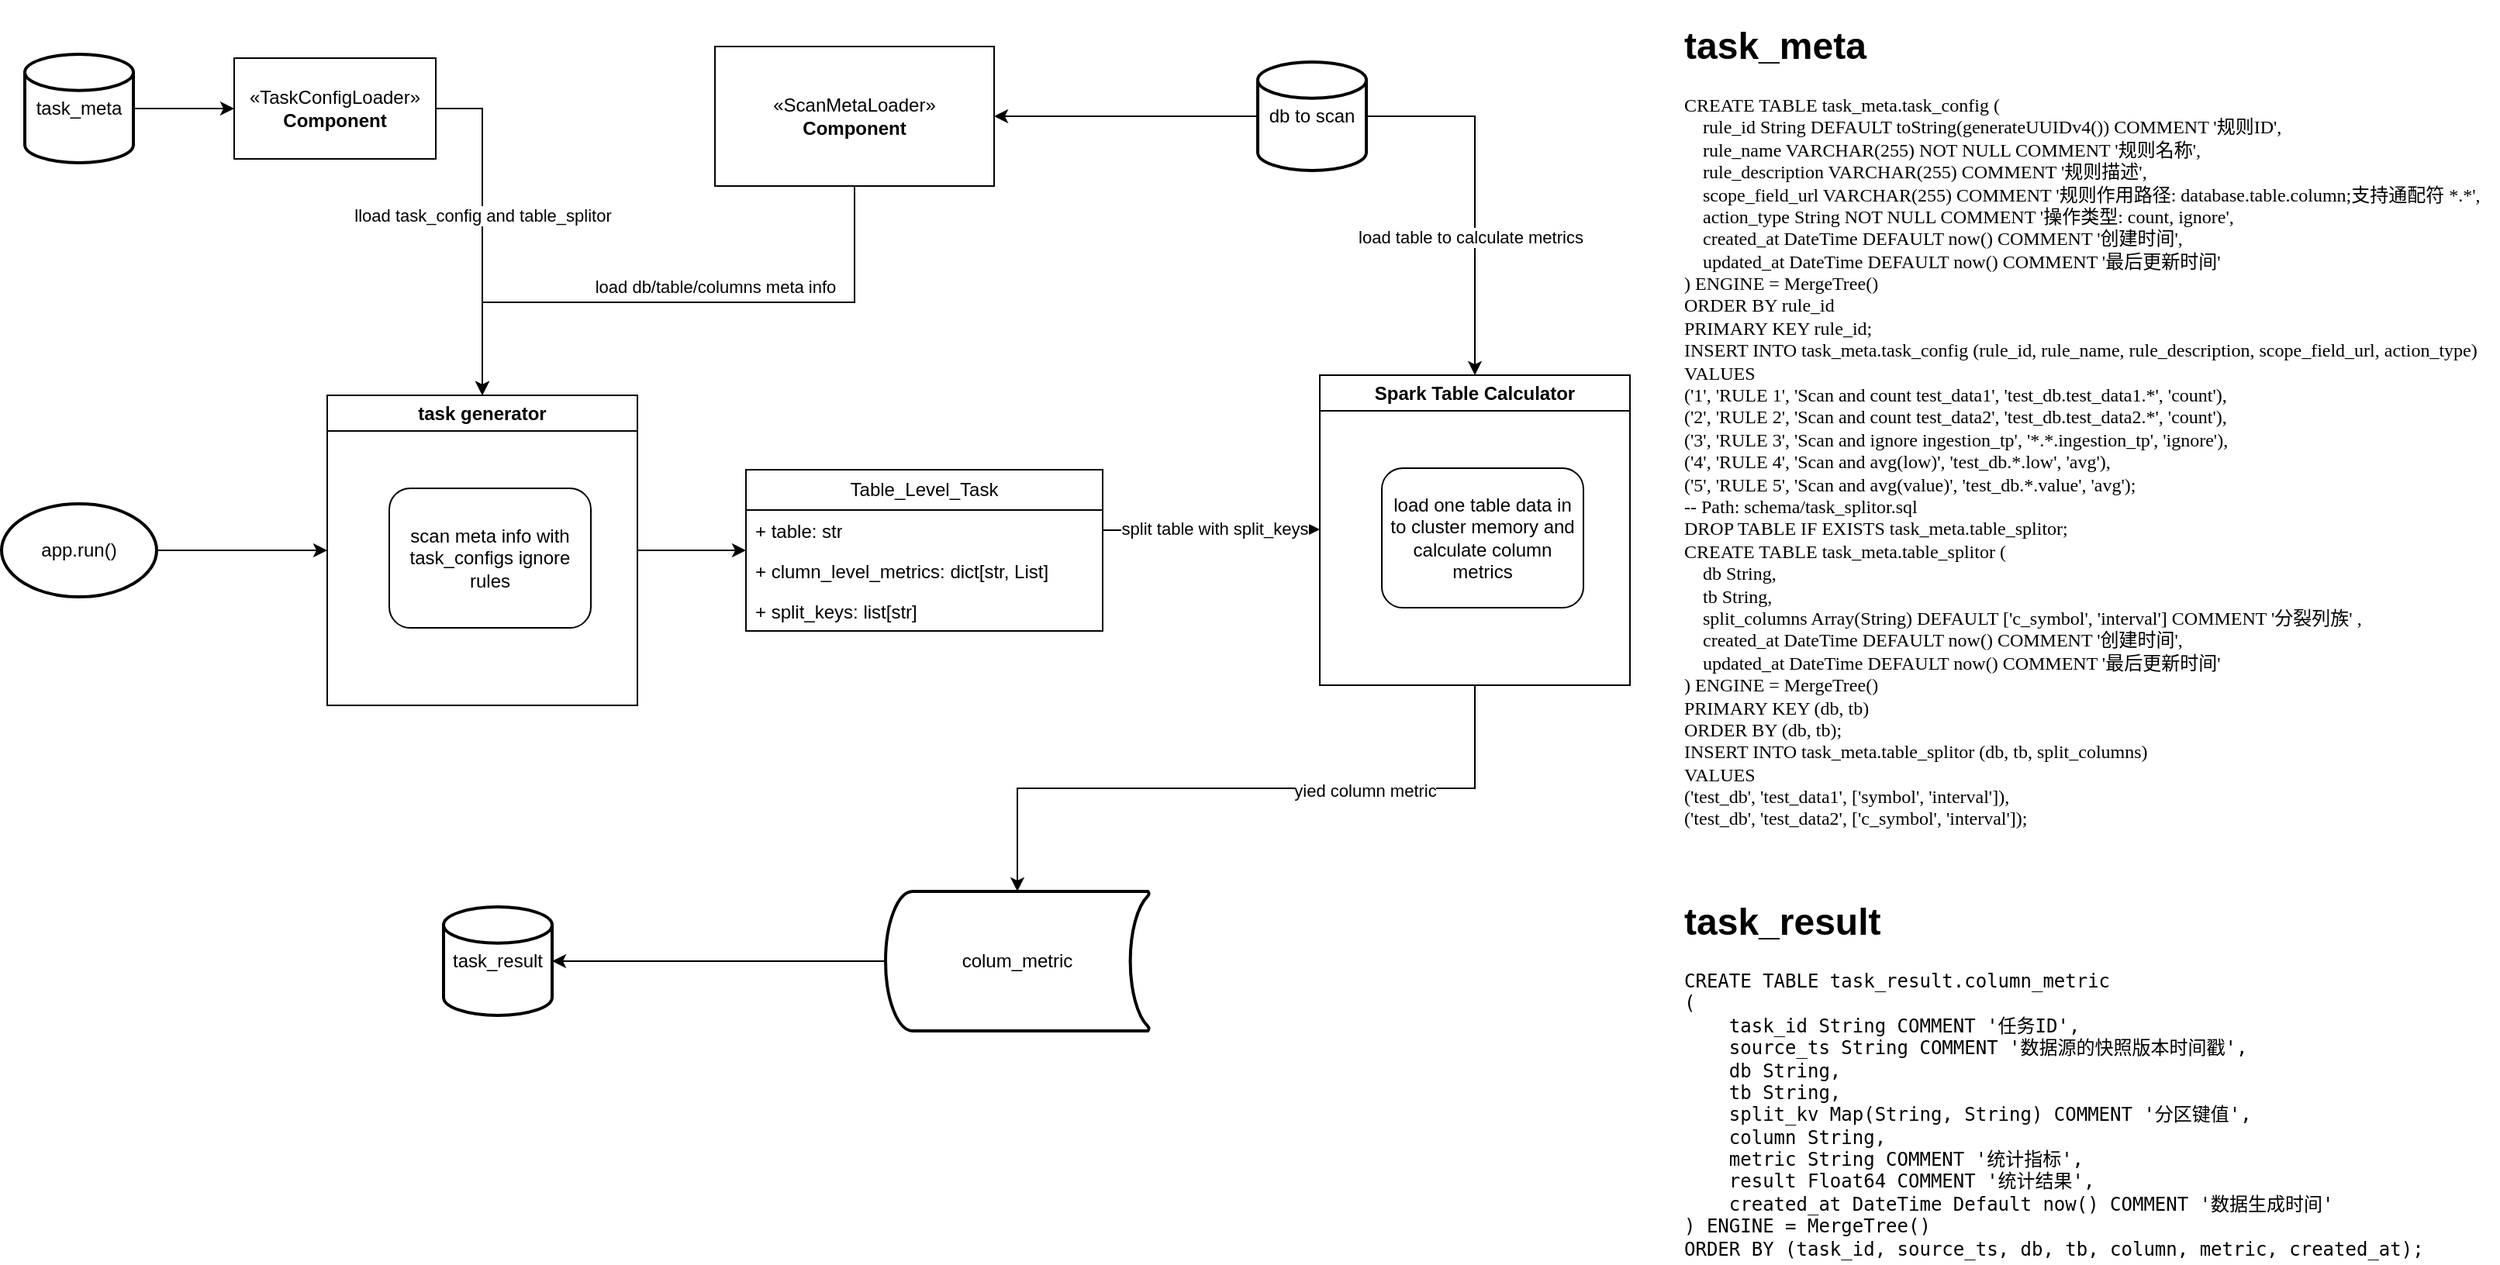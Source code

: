 <mxfile version="22.1.5" type="github">
  <diagram id="C5RBs43oDa-KdzZeNtuy" name="Page-1">
    <mxGraphModel dx="1467" dy="800" grid="1" gridSize="10" guides="1" tooltips="1" connect="1" arrows="1" fold="1" page="1" pageScale="1" pageWidth="1654" pageHeight="2336" math="0" shadow="0">
      <root>
        <mxCell id="WIyWlLk6GJQsqaUBKTNV-0" />
        <mxCell id="WIyWlLk6GJQsqaUBKTNV-1" parent="WIyWlLk6GJQsqaUBKTNV-0" />
        <mxCell id="-YLz3ERWtDPP97lk-IGL-17" style="edgeStyle=orthogonalEdgeStyle;rounded=0;orthogonalLoop=1;jettySize=auto;html=1;exitX=1;exitY=0.5;exitDx=0;exitDy=0;exitPerimeter=0;entryX=0;entryY=0.5;entryDx=0;entryDy=0;" edge="1" parent="WIyWlLk6GJQsqaUBKTNV-1" source="-YLz3ERWtDPP97lk-IGL-0" target="-YLz3ERWtDPP97lk-IGL-15">
          <mxGeometry relative="1" as="geometry" />
        </mxCell>
        <mxCell id="-YLz3ERWtDPP97lk-IGL-0" value="task_meta" style="strokeWidth=2;html=1;shape=mxgraph.flowchart.database;whiteSpace=wrap;" vertex="1" parent="WIyWlLk6GJQsqaUBKTNV-1">
          <mxGeometry x="55" y="70" width="70" height="70" as="geometry" />
        </mxCell>
        <mxCell id="-YLz3ERWtDPP97lk-IGL-26" style="edgeStyle=orthogonalEdgeStyle;rounded=0;orthogonalLoop=1;jettySize=auto;html=1;exitX=0;exitY=0.5;exitDx=0;exitDy=0;exitPerimeter=0;entryX=1;entryY=0.5;entryDx=0;entryDy=0;" edge="1" parent="WIyWlLk6GJQsqaUBKTNV-1" source="-YLz3ERWtDPP97lk-IGL-1" target="-YLz3ERWtDPP97lk-IGL-21">
          <mxGeometry relative="1" as="geometry" />
        </mxCell>
        <mxCell id="-YLz3ERWtDPP97lk-IGL-45" style="edgeStyle=orthogonalEdgeStyle;rounded=0;orthogonalLoop=1;jettySize=auto;html=1;exitX=1;exitY=0.5;exitDx=0;exitDy=0;exitPerimeter=0;entryX=0.5;entryY=0;entryDx=0;entryDy=0;" edge="1" parent="WIyWlLk6GJQsqaUBKTNV-1" source="-YLz3ERWtDPP97lk-IGL-1" target="-YLz3ERWtDPP97lk-IGL-43">
          <mxGeometry relative="1" as="geometry" />
        </mxCell>
        <mxCell id="-YLz3ERWtDPP97lk-IGL-53" value="load table to calculate metrics" style="edgeLabel;html=1;align=center;verticalAlign=middle;resizable=0;points=[];" vertex="1" connectable="0" parent="-YLz3ERWtDPP97lk-IGL-45">
          <mxGeometry x="0.243" y="-3" relative="1" as="geometry">
            <mxPoint as="offset" />
          </mxGeometry>
        </mxCell>
        <mxCell id="-YLz3ERWtDPP97lk-IGL-1" value="db to scan" style="strokeWidth=2;html=1;shape=mxgraph.flowchart.database;whiteSpace=wrap;" vertex="1" parent="WIyWlLk6GJQsqaUBKTNV-1">
          <mxGeometry x="850" y="75" width="70" height="70" as="geometry" />
        </mxCell>
        <mxCell id="-YLz3ERWtDPP97lk-IGL-2" value="task_result" style="strokeWidth=2;html=1;shape=mxgraph.flowchart.database;whiteSpace=wrap;" vertex="1" parent="WIyWlLk6GJQsqaUBKTNV-1">
          <mxGeometry x="325" y="620" width="70" height="70" as="geometry" />
        </mxCell>
        <mxCell id="-YLz3ERWtDPP97lk-IGL-4" style="edgeStyle=orthogonalEdgeStyle;rounded=0;orthogonalLoop=1;jettySize=auto;html=1;exitX=1;exitY=0.5;exitDx=0;exitDy=0;exitPerimeter=0;entryX=0;entryY=0.5;entryDx=0;entryDy=0;" edge="1" parent="WIyWlLk6GJQsqaUBKTNV-1" source="-YLz3ERWtDPP97lk-IGL-3" target="-YLz3ERWtDPP97lk-IGL-5">
          <mxGeometry relative="1" as="geometry">
            <mxPoint x="240" y="330" as="targetPoint" />
          </mxGeometry>
        </mxCell>
        <mxCell id="-YLz3ERWtDPP97lk-IGL-3" value="app.run()" style="strokeWidth=2;html=1;shape=mxgraph.flowchart.start_1;whiteSpace=wrap;" vertex="1" parent="WIyWlLk6GJQsqaUBKTNV-1">
          <mxGeometry x="40" y="360" width="100" height="60" as="geometry" />
        </mxCell>
        <mxCell id="-YLz3ERWtDPP97lk-IGL-52" style="edgeStyle=orthogonalEdgeStyle;rounded=0;orthogonalLoop=1;jettySize=auto;html=1;exitX=1;exitY=0.5;exitDx=0;exitDy=0;entryX=0;entryY=0.5;entryDx=0;entryDy=0;" edge="1" parent="WIyWlLk6GJQsqaUBKTNV-1" source="-YLz3ERWtDPP97lk-IGL-5" target="-YLz3ERWtDPP97lk-IGL-33">
          <mxGeometry relative="1" as="geometry" />
        </mxCell>
        <mxCell id="-YLz3ERWtDPP97lk-IGL-5" value="task generator" style="swimlane;whiteSpace=wrap;html=1;" vertex="1" parent="WIyWlLk6GJQsqaUBKTNV-1">
          <mxGeometry x="250" y="290" width="200" height="200" as="geometry" />
        </mxCell>
        <mxCell id="-YLz3ERWtDPP97lk-IGL-10" value="scan meta info with task_configs ignore rules" style="rounded=1;whiteSpace=wrap;html=1;" vertex="1" parent="-YLz3ERWtDPP97lk-IGL-5">
          <mxGeometry x="40" y="60" width="130" height="90" as="geometry" />
        </mxCell>
        <mxCell id="-YLz3ERWtDPP97lk-IGL-18" style="edgeStyle=orthogonalEdgeStyle;rounded=0;orthogonalLoop=1;jettySize=auto;html=1;exitX=1;exitY=0.5;exitDx=0;exitDy=0;" edge="1" parent="WIyWlLk6GJQsqaUBKTNV-1" source="-YLz3ERWtDPP97lk-IGL-15" target="-YLz3ERWtDPP97lk-IGL-5">
          <mxGeometry relative="1" as="geometry" />
        </mxCell>
        <mxCell id="-YLz3ERWtDPP97lk-IGL-20" value="lload task_config and table_splitor" style="edgeLabel;html=1;align=center;verticalAlign=middle;resizable=0;points=[];" vertex="1" connectable="0" parent="-YLz3ERWtDPP97lk-IGL-18">
          <mxGeometry x="-0.081" relative="1" as="geometry">
            <mxPoint as="offset" />
          </mxGeometry>
        </mxCell>
        <mxCell id="-YLz3ERWtDPP97lk-IGL-15" value="«TaskConfigLoader»&lt;br&gt;&lt;b&gt;Component&lt;/b&gt;" style="html=1;dropTarget=0;whiteSpace=wrap;" vertex="1" parent="WIyWlLk6GJQsqaUBKTNV-1">
          <mxGeometry x="190" y="72.5" width="130" height="65" as="geometry" />
        </mxCell>
        <mxCell id="-YLz3ERWtDPP97lk-IGL-23" style="edgeStyle=orthogonalEdgeStyle;rounded=0;orthogonalLoop=1;jettySize=auto;html=1;exitX=0.5;exitY=1;exitDx=0;exitDy=0;entryX=0.5;entryY=0;entryDx=0;entryDy=0;" edge="1" parent="WIyWlLk6GJQsqaUBKTNV-1" source="-YLz3ERWtDPP97lk-IGL-21" target="-YLz3ERWtDPP97lk-IGL-5">
          <mxGeometry relative="1" as="geometry">
            <Array as="points">
              <mxPoint x="590" y="230" />
              <mxPoint x="350" y="230" />
            </Array>
          </mxGeometry>
        </mxCell>
        <mxCell id="-YLz3ERWtDPP97lk-IGL-24" value="load db/table/columns meta info" style="edgeLabel;html=1;align=center;verticalAlign=middle;resizable=0;points=[];" vertex="1" connectable="0" parent="-YLz3ERWtDPP97lk-IGL-23">
          <mxGeometry x="-0.131" y="-1" relative="1" as="geometry">
            <mxPoint x="-2" y="-9" as="offset" />
          </mxGeometry>
        </mxCell>
        <mxCell id="-YLz3ERWtDPP97lk-IGL-21" value="«ScanMetaLoader»&lt;br&gt;&lt;b&gt;Component&lt;/b&gt;" style="html=1;dropTarget=0;whiteSpace=wrap;" vertex="1" parent="WIyWlLk6GJQsqaUBKTNV-1">
          <mxGeometry x="500" y="65" width="180" height="90" as="geometry" />
        </mxCell>
        <mxCell id="-YLz3ERWtDPP97lk-IGL-33" value="Table_Level_Task" style="swimlane;fontStyle=0;childLayout=stackLayout;horizontal=1;startSize=26;fillColor=none;horizontalStack=0;resizeParent=1;resizeParentMax=0;resizeLast=0;collapsible=1;marginBottom=0;whiteSpace=wrap;html=1;" vertex="1" parent="WIyWlLk6GJQsqaUBKTNV-1">
          <mxGeometry x="520" y="338" width="230" height="104" as="geometry" />
        </mxCell>
        <mxCell id="-YLz3ERWtDPP97lk-IGL-35" value="+ table: str" style="text;strokeColor=none;fillColor=none;align=left;verticalAlign=top;spacingLeft=4;spacingRight=4;overflow=hidden;rotatable=0;points=[[0,0.5],[1,0.5]];portConstraint=eastwest;whiteSpace=wrap;html=1;" vertex="1" parent="-YLz3ERWtDPP97lk-IGL-33">
          <mxGeometry y="26" width="230" height="26" as="geometry" />
        </mxCell>
        <mxCell id="-YLz3ERWtDPP97lk-IGL-38" value="+ clumn_level_metrics: dict[str, List]" style="text;strokeColor=none;fillColor=none;align=left;verticalAlign=top;spacingLeft=4;spacingRight=4;overflow=hidden;rotatable=0;points=[[0,0.5],[1,0.5]];portConstraint=eastwest;whiteSpace=wrap;html=1;" vertex="1" parent="-YLz3ERWtDPP97lk-IGL-33">
          <mxGeometry y="52" width="230" height="26" as="geometry" />
        </mxCell>
        <mxCell id="-YLz3ERWtDPP97lk-IGL-36" value="+ split_keys: list[str]" style="text;strokeColor=none;fillColor=none;align=left;verticalAlign=top;spacingLeft=4;spacingRight=4;overflow=hidden;rotatable=0;points=[[0,0.5],[1,0.5]];portConstraint=eastwest;whiteSpace=wrap;html=1;" vertex="1" parent="-YLz3ERWtDPP97lk-IGL-33">
          <mxGeometry y="78" width="230" height="26" as="geometry" />
        </mxCell>
        <mxCell id="-YLz3ERWtDPP97lk-IGL-49" style="edgeStyle=orthogonalEdgeStyle;rounded=0;orthogonalLoop=1;jettySize=auto;html=1;exitX=0.5;exitY=1;exitDx=0;exitDy=0;" edge="1" parent="WIyWlLk6GJQsqaUBKTNV-1" source="-YLz3ERWtDPP97lk-IGL-43" target="-YLz3ERWtDPP97lk-IGL-47">
          <mxGeometry relative="1" as="geometry" />
        </mxCell>
        <mxCell id="-YLz3ERWtDPP97lk-IGL-54" value="yied column metric" style="edgeLabel;html=1;align=center;verticalAlign=middle;resizable=0;points=[];" vertex="1" connectable="0" parent="-YLz3ERWtDPP97lk-IGL-49">
          <mxGeometry x="-0.351" y="1" relative="1" as="geometry">
            <mxPoint x="1" as="offset" />
          </mxGeometry>
        </mxCell>
        <mxCell id="-YLz3ERWtDPP97lk-IGL-43" value="Spark Table Calculator" style="swimlane;whiteSpace=wrap;html=1;" vertex="1" parent="WIyWlLk6GJQsqaUBKTNV-1">
          <mxGeometry x="890" y="277" width="200" height="200" as="geometry" />
        </mxCell>
        <mxCell id="-YLz3ERWtDPP97lk-IGL-44" value="load one table data in to cluster memory and calculate column metrics" style="rounded=1;whiteSpace=wrap;html=1;" vertex="1" parent="-YLz3ERWtDPP97lk-IGL-43">
          <mxGeometry x="40" y="60" width="130" height="90" as="geometry" />
        </mxCell>
        <mxCell id="-YLz3ERWtDPP97lk-IGL-47" value="colum_metric" style="strokeWidth=2;html=1;shape=mxgraph.flowchart.stored_data;whiteSpace=wrap;" vertex="1" parent="WIyWlLk6GJQsqaUBKTNV-1">
          <mxGeometry x="610" y="610" width="170" height="90" as="geometry" />
        </mxCell>
        <mxCell id="-YLz3ERWtDPP97lk-IGL-50" style="edgeStyle=orthogonalEdgeStyle;rounded=0;orthogonalLoop=1;jettySize=auto;html=1;exitX=0;exitY=0.5;exitDx=0;exitDy=0;exitPerimeter=0;entryX=1;entryY=0.5;entryDx=0;entryDy=0;entryPerimeter=0;" edge="1" parent="WIyWlLk6GJQsqaUBKTNV-1" source="-YLz3ERWtDPP97lk-IGL-47" target="-YLz3ERWtDPP97lk-IGL-2">
          <mxGeometry relative="1" as="geometry" />
        </mxCell>
        <mxCell id="-YLz3ERWtDPP97lk-IGL-56" style="edgeStyle=orthogonalEdgeStyle;rounded=0;orthogonalLoop=1;jettySize=auto;html=1;exitX=1;exitY=0.5;exitDx=0;exitDy=0;" edge="1" parent="WIyWlLk6GJQsqaUBKTNV-1" source="-YLz3ERWtDPP97lk-IGL-35">
          <mxGeometry relative="1" as="geometry">
            <mxPoint x="890" y="376.5" as="targetPoint" />
            <mxPoint x="800" y="377" as="sourcePoint" />
          </mxGeometry>
        </mxCell>
        <mxCell id="-YLz3ERWtDPP97lk-IGL-57" value="split table with split_keys" style="edgeLabel;html=1;align=center;verticalAlign=middle;resizable=0;points=[];" vertex="1" connectable="0" parent="-YLz3ERWtDPP97lk-IGL-56">
          <mxGeometry x="0.029" y="1" relative="1" as="geometry">
            <mxPoint as="offset" />
          </mxGeometry>
        </mxCell>
        <mxCell id="-YLz3ERWtDPP97lk-IGL-61" value="&lt;h1&gt;task_meta&lt;/h1&gt;&lt;pre style=&quot;&quot;&gt;&lt;font style=&quot;font-size: 12px;&quot; face=&quot;Georgia&quot;&gt;CREATE TABLE task_meta.task_config (&lt;br&gt;&lt;/font&gt;&lt;font style=&quot;font-size: 12px;&quot; face=&quot;Georgia&quot;&gt;&amp;nbsp; &amp;nbsp; rule_id String DEFAULT toString(generateUUIDv4()) COMMENT &#39;规则ID&#39;,&lt;br&gt;&lt;/font&gt;&lt;font style=&quot;font-size: 12px;&quot; face=&quot;Georgia&quot;&gt;&amp;nbsp; &amp;nbsp; rule_name VARCHAR(255) NOT NULL COMMENT &#39;规则名称&#39;,&lt;br&gt;&lt;/font&gt;&lt;font style=&quot;font-size: 12px;&quot; face=&quot;Georgia&quot;&gt;&amp;nbsp; &amp;nbsp; rule_description VARCHAR(255) COMMENT &#39;规则描述&#39;,&lt;br&gt;&lt;/font&gt;&lt;font style=&quot;font-size: 12px;&quot; face=&quot;Georgia&quot;&gt;&amp;nbsp; &amp;nbsp; scope_field_url VARCHAR(255) COMMENT &#39;规则作用路径: database.table.column;支持通配符 *.*&#39;,&lt;br&gt;&lt;/font&gt;&lt;font style=&quot;font-size: 12px;&quot; face=&quot;Georgia&quot;&gt;&amp;nbsp; &amp;nbsp; action_type String NOT NULL COMMENT &#39;操作类型: count, ignore&#39;,&lt;br&gt;&lt;/font&gt;&lt;font style=&quot;font-size: 12px;&quot; face=&quot;Georgia&quot;&gt;&amp;nbsp; &amp;nbsp; created_at DateTime DEFAULT now() COMMENT &#39;创建时间&#39;,&lt;br&gt;&lt;/font&gt;&lt;font style=&quot;font-size: 12px;&quot; face=&quot;Georgia&quot;&gt;&amp;nbsp; &amp;nbsp; updated_at DateTime DEFAULT now() COMMENT &#39;最后更新时间&#39;&lt;br&gt;&lt;/font&gt;&lt;font style=&quot;font-size: 12px;&quot; face=&quot;Georgia&quot;&gt;) ENGINE = MergeTree()&lt;br&gt;&lt;/font&gt;&lt;font style=&quot;font-size: 12px;&quot; face=&quot;Georgia&quot;&gt;ORDER BY rule_id&lt;br&gt;&lt;/font&gt;&lt;font style=&quot;font-size: 12px;&quot; face=&quot;Georgia&quot;&gt;PRIMARY KEY rule_id;&lt;br&gt;&lt;/font&gt;&lt;font style=&quot;font-size: 12px;&quot; face=&quot;Georgia&quot;&gt;INSERT INTO task_meta.task_config (rule_id, rule_name, rule_description, scope_field_url, action_type)&lt;br&gt;&lt;/font&gt;&lt;font style=&quot;font-size: 12px;&quot; face=&quot;Georgia&quot;&gt;VALUES&amp;nbsp;&lt;br&gt;&lt;/font&gt;&lt;font style=&quot;font-size: 12px;&quot; face=&quot;Georgia&quot;&gt;(&#39;1&#39;, &#39;RULE 1&#39;, &#39;Scan and count test_data1&#39;, &#39;test_db.test_data1.*&#39;, &#39;count&#39;),&lt;br&gt;&lt;/font&gt;&lt;font style=&quot;font-size: 12px;&quot; face=&quot;Georgia&quot;&gt;(&#39;2&#39;, &#39;RULE 2&#39;, &#39;Scan and count test_data2&#39;, &#39;test_db.test_data2.*&#39;, &#39;count&#39;),&lt;br&gt;&lt;/font&gt;&lt;font style=&quot;font-size: 12px;&quot; face=&quot;Georgia&quot;&gt;(&#39;3&#39;, &#39;RULE 3&#39;, &#39;Scan and ignore ingestion_tp&#39;, &#39;*.*.ingestion_tp&#39;, &#39;ignore&#39;),&lt;br&gt;&lt;/font&gt;&lt;font style=&quot;font-size: 12px;&quot; face=&quot;Georgia&quot;&gt;(&#39;4&#39;, &#39;RULE 4&#39;, &#39;Scan and avg(low)&#39;, &#39;test_db.*.low&#39;, &#39;avg&#39;),&lt;br&gt;&lt;/font&gt;&lt;font style=&quot;font-size: 12px;&quot; face=&quot;Georgia&quot;&gt;(&#39;5&#39;, &#39;RULE 5&#39;, &#39;Scan and avg(value)&#39;, &#39;test_db.*.value&#39;, &#39;avg&#39;);&lt;br&gt;&lt;/font&gt;&lt;font style=&quot;font-size: 12px;&quot; face=&quot;Georgia&quot;&gt;-- Path: schema/task_splitor.sql&lt;br&gt;&lt;/font&gt;&lt;font style=&quot;font-size: 12px;&quot; face=&quot;Georgia&quot;&gt;DROP TABLE IF EXISTS task_meta.table_splitor;&lt;br&gt;&lt;/font&gt;&lt;font style=&quot;font-size: 12px;&quot; face=&quot;Georgia&quot;&gt;CREATE TABLE task_meta.table_splitor (&lt;br&gt;&lt;/font&gt;&lt;font style=&quot;font-size: 12px;&quot; face=&quot;Georgia&quot;&gt;&amp;nbsp; &amp;nbsp; db String,&lt;br&gt;&lt;/font&gt;&lt;font style=&quot;font-size: 12px;&quot; face=&quot;Georgia&quot;&gt;&amp;nbsp; &amp;nbsp; tb String,&lt;br&gt;&lt;/font&gt;&lt;font style=&quot;font-size: 12px;&quot; face=&quot;Georgia&quot;&gt;&amp;nbsp; &amp;nbsp; split_columns Array(String) DEFAULT [&#39;c_symbol&#39;, &#39;interval&#39;] COMMENT &#39;分裂列族&#39; ,&lt;br&gt;&lt;/font&gt;&lt;font style=&quot;font-size: 12px;&quot; face=&quot;Georgia&quot;&gt;&amp;nbsp; &amp;nbsp; created_at DateTime DEFAULT now() COMMENT &#39;创建时间&#39;,&lt;br&gt;&lt;/font&gt;&lt;font style=&quot;font-size: 12px;&quot; face=&quot;Georgia&quot;&gt;&amp;nbsp; &amp;nbsp; updated_at DateTime DEFAULT now() COMMENT &#39;最后更新时间&#39;&lt;br&gt;&lt;/font&gt;&lt;font style=&quot;font-size: 12px;&quot; face=&quot;Georgia&quot;&gt;) ENGINE = MergeTree()&lt;br&gt;&lt;/font&gt;&lt;font style=&quot;font-size: 12px;&quot; face=&quot;Georgia&quot;&gt;PRIMARY KEY (db, tb)&lt;br&gt;&lt;/font&gt;&lt;font style=&quot;font-size: 12px;&quot; face=&quot;Georgia&quot;&gt;ORDER BY (db, tb);&lt;br&gt;&lt;/font&gt;&lt;font style=&quot;font-size: 12px;&quot; face=&quot;Georgia&quot;&gt;INSERT INTO task_meta.table_splitor (db, tb, split_columns)&lt;br&gt;&lt;/font&gt;&lt;font style=&quot;font-size: 12px;&quot; face=&quot;Georgia&quot;&gt;VALUES&amp;nbsp;&lt;br&gt;&lt;/font&gt;&lt;font style=&quot;font-size: 12px;&quot; face=&quot;Georgia&quot;&gt;(&#39;test_db&#39;, &#39;test_data1&#39;, [&#39;symbol&#39;, &#39;interval&#39;]),&lt;br&gt;&lt;/font&gt;&lt;font style=&quot;font-size: 12px;&quot; face=&quot;Georgia&quot;&gt;(&#39;test_db&#39;, &#39;test_data2&#39;, [&#39;c_symbol&#39;, &#39;interval&#39;]);&lt;/font&gt;&lt;/pre&gt;" style="text;html=1;strokeColor=none;fillColor=none;spacing=5;spacingTop=-20;whiteSpace=wrap;overflow=hidden;rounded=0;" vertex="1" parent="WIyWlLk6GJQsqaUBKTNV-1">
          <mxGeometry x="1120" y="45" width="530" height="545" as="geometry" />
        </mxCell>
        <mxCell id="-YLz3ERWtDPP97lk-IGL-62" value="&lt;h1&gt;task_result&lt;/h1&gt;&lt;pre&gt;CREATE TABLE task_result.column_metric&lt;br&gt;(&lt;br&gt;&amp;nbsp; &amp;nbsp; task_id String COMMENT &#39;任务ID&#39;,&lt;br&gt;&amp;nbsp; &amp;nbsp; source_ts String COMMENT &#39;数据源的快照版本时间戳&#39;,&lt;br&gt;&amp;nbsp; &amp;nbsp; db String,&lt;br&gt;&amp;nbsp; &amp;nbsp; tb String,&lt;br&gt;&amp;nbsp; &amp;nbsp; split_kv Map(String, String) COMMENT &#39;分区键值&#39;,&lt;br&gt;&amp;nbsp; &amp;nbsp; column String,&lt;br&gt;&amp;nbsp; &amp;nbsp; metric String COMMENT &#39;统计指标&#39;,&lt;br&gt;&amp;nbsp; &amp;nbsp; result Float64 COMMENT &#39;统计结果&#39;,&lt;br&gt;&amp;nbsp; &amp;nbsp; created_at DateTime Default now() COMMENT &#39;数据生成时间&#39;&lt;br&gt;) ENGINE = MergeTree()&lt;br&gt;ORDER BY (task_id, source_ts, db, tb, column, metric, created_at);&lt;/pre&gt;" style="text;html=1;strokeColor=none;fillColor=none;spacing=5;spacingTop=-20;whiteSpace=wrap;overflow=hidden;rounded=0;" vertex="1" parent="WIyWlLk6GJQsqaUBKTNV-1">
          <mxGeometry x="1120" y="610" width="500" height="240" as="geometry" />
        </mxCell>
      </root>
    </mxGraphModel>
  </diagram>
</mxfile>
